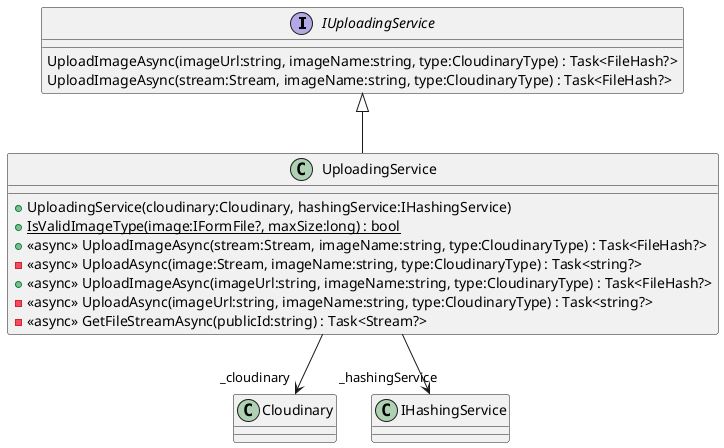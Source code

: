 @startuml
interface IUploadingService {
    UploadImageAsync(imageUrl:string, imageName:string, type:CloudinaryType) : Task<FileHash?>
    UploadImageAsync(stream:Stream, imageName:string, type:CloudinaryType) : Task<FileHash?>
}
class UploadingService {
    + UploadingService(cloudinary:Cloudinary, hashingService:IHashingService)
    + {static} IsValidImageType(image:IFormFile?, maxSize:long) : bool
    + <<async>> UploadImageAsync(stream:Stream, imageName:string, type:CloudinaryType) : Task<FileHash?>
    - <<async>> UploadAsync(image:Stream, imageName:string, type:CloudinaryType) : Task<string?>
    + <<async>> UploadImageAsync(imageUrl:string, imageName:string, type:CloudinaryType) : Task<FileHash?>
    - <<async>> UploadAsync(imageUrl:string, imageName:string, type:CloudinaryType) : Task<string?>
    - <<async>> GetFileStreamAsync(publicId:string) : Task<Stream?>
}
IUploadingService <|-- UploadingService
UploadingService --> "_cloudinary" Cloudinary
UploadingService --> "_hashingService" IHashingService
@enduml
